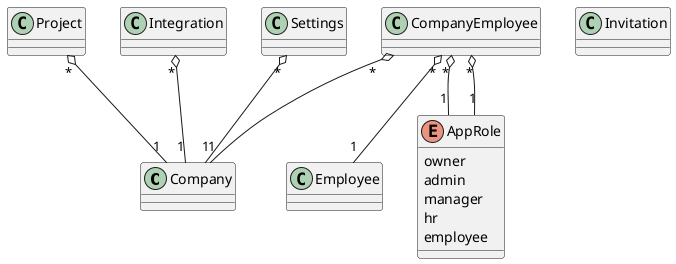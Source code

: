@startuml

class Company
class CompanyEmployee
class Employee
class Project
class Integration
class Settings
enum AppRole {
 owner
 admin
 manager
 hr
 employee
}
class Invitation


Project "*" o-- "1" Company
Settings "*" o-- "1" Company
Integration "*" o-- "1" Company
CompanyEmployee "*" o-- "1" Company
CompanyEmployee "*" o-- "1" Employee
CompanyEmployee "*" o-- "1" AppRole
CompanyEmployee "*" o-- "1" AppRole



@enduml